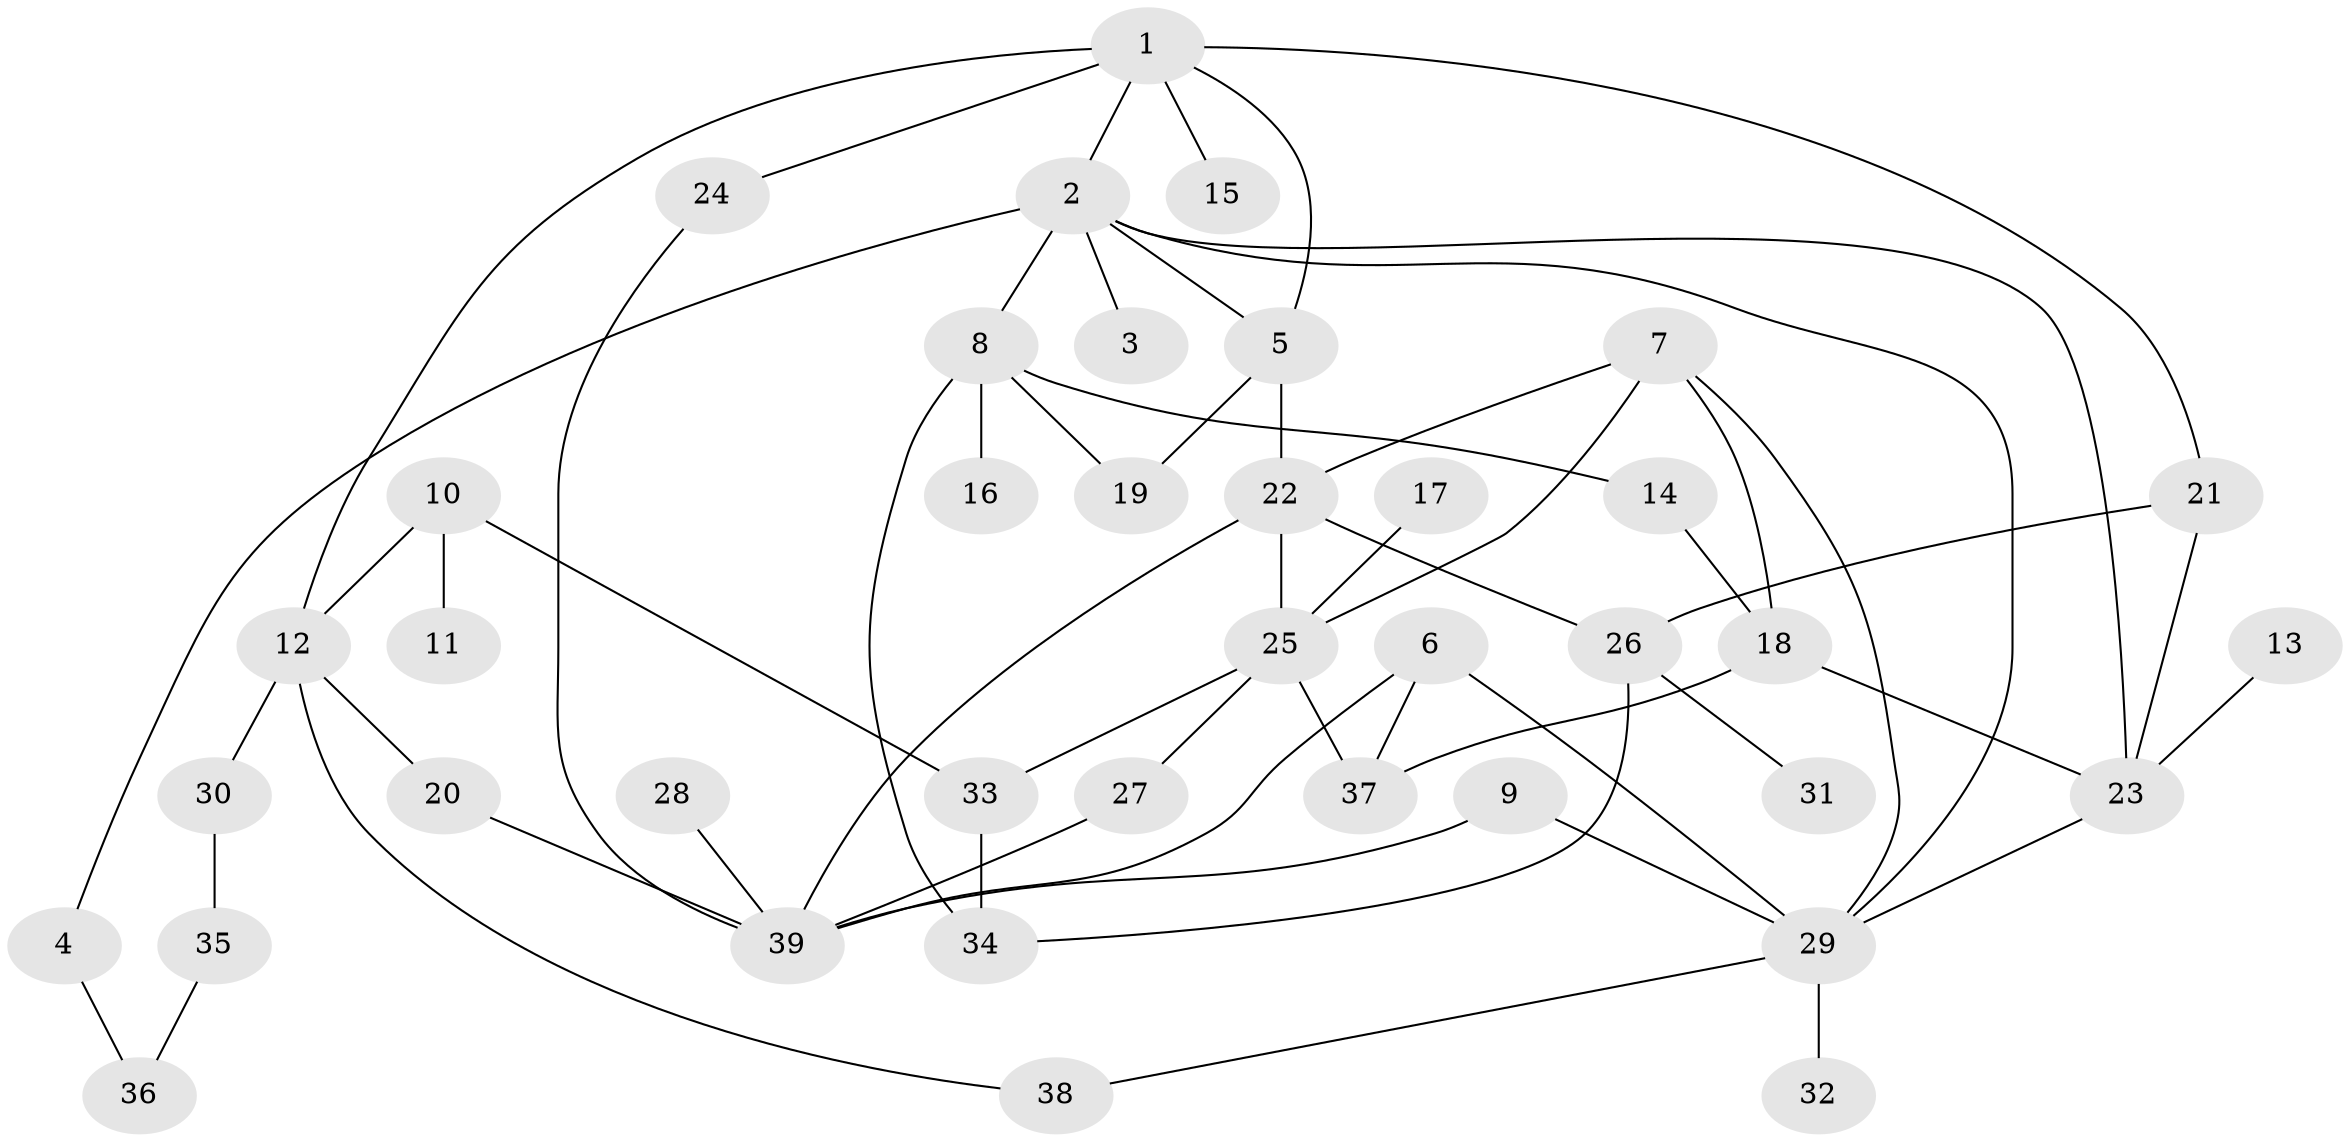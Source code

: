 // original degree distribution, {4: 0.12987012987012986, 5: 0.05194805194805195, 6: 0.025974025974025976, 3: 0.24675324675324675, 2: 0.2987012987012987, 1: 0.24675324675324675}
// Generated by graph-tools (version 1.1) at 2025/49/03/09/25 03:49:16]
// undirected, 39 vertices, 59 edges
graph export_dot {
graph [start="1"]
  node [color=gray90,style=filled];
  1;
  2;
  3;
  4;
  5;
  6;
  7;
  8;
  9;
  10;
  11;
  12;
  13;
  14;
  15;
  16;
  17;
  18;
  19;
  20;
  21;
  22;
  23;
  24;
  25;
  26;
  27;
  28;
  29;
  30;
  31;
  32;
  33;
  34;
  35;
  36;
  37;
  38;
  39;
  1 -- 2 [weight=1.0];
  1 -- 5 [weight=1.0];
  1 -- 12 [weight=1.0];
  1 -- 15 [weight=1.0];
  1 -- 21 [weight=1.0];
  1 -- 24 [weight=1.0];
  2 -- 3 [weight=1.0];
  2 -- 4 [weight=1.0];
  2 -- 5 [weight=1.0];
  2 -- 8 [weight=1.0];
  2 -- 23 [weight=1.0];
  2 -- 29 [weight=1.0];
  4 -- 36 [weight=1.0];
  5 -- 19 [weight=1.0];
  5 -- 22 [weight=1.0];
  6 -- 29 [weight=1.0];
  6 -- 37 [weight=1.0];
  6 -- 39 [weight=1.0];
  7 -- 18 [weight=1.0];
  7 -- 22 [weight=1.0];
  7 -- 25 [weight=1.0];
  7 -- 29 [weight=1.0];
  8 -- 14 [weight=1.0];
  8 -- 16 [weight=1.0];
  8 -- 19 [weight=1.0];
  8 -- 34 [weight=1.0];
  9 -- 29 [weight=1.0];
  9 -- 39 [weight=1.0];
  10 -- 11 [weight=1.0];
  10 -- 12 [weight=1.0];
  10 -- 33 [weight=1.0];
  12 -- 20 [weight=1.0];
  12 -- 30 [weight=1.0];
  12 -- 38 [weight=1.0];
  13 -- 23 [weight=1.0];
  14 -- 18 [weight=1.0];
  17 -- 25 [weight=1.0];
  18 -- 23 [weight=1.0];
  18 -- 37 [weight=1.0];
  20 -- 39 [weight=1.0];
  21 -- 23 [weight=1.0];
  21 -- 26 [weight=1.0];
  22 -- 25 [weight=1.0];
  22 -- 26 [weight=1.0];
  22 -- 39 [weight=1.0];
  23 -- 29 [weight=1.0];
  24 -- 39 [weight=1.0];
  25 -- 27 [weight=1.0];
  25 -- 33 [weight=1.0];
  25 -- 37 [weight=1.0];
  26 -- 31 [weight=1.0];
  26 -- 34 [weight=1.0];
  27 -- 39 [weight=1.0];
  28 -- 39 [weight=1.0];
  29 -- 32 [weight=1.0];
  29 -- 38 [weight=1.0];
  30 -- 35 [weight=1.0];
  33 -- 34 [weight=1.0];
  35 -- 36 [weight=1.0];
}
